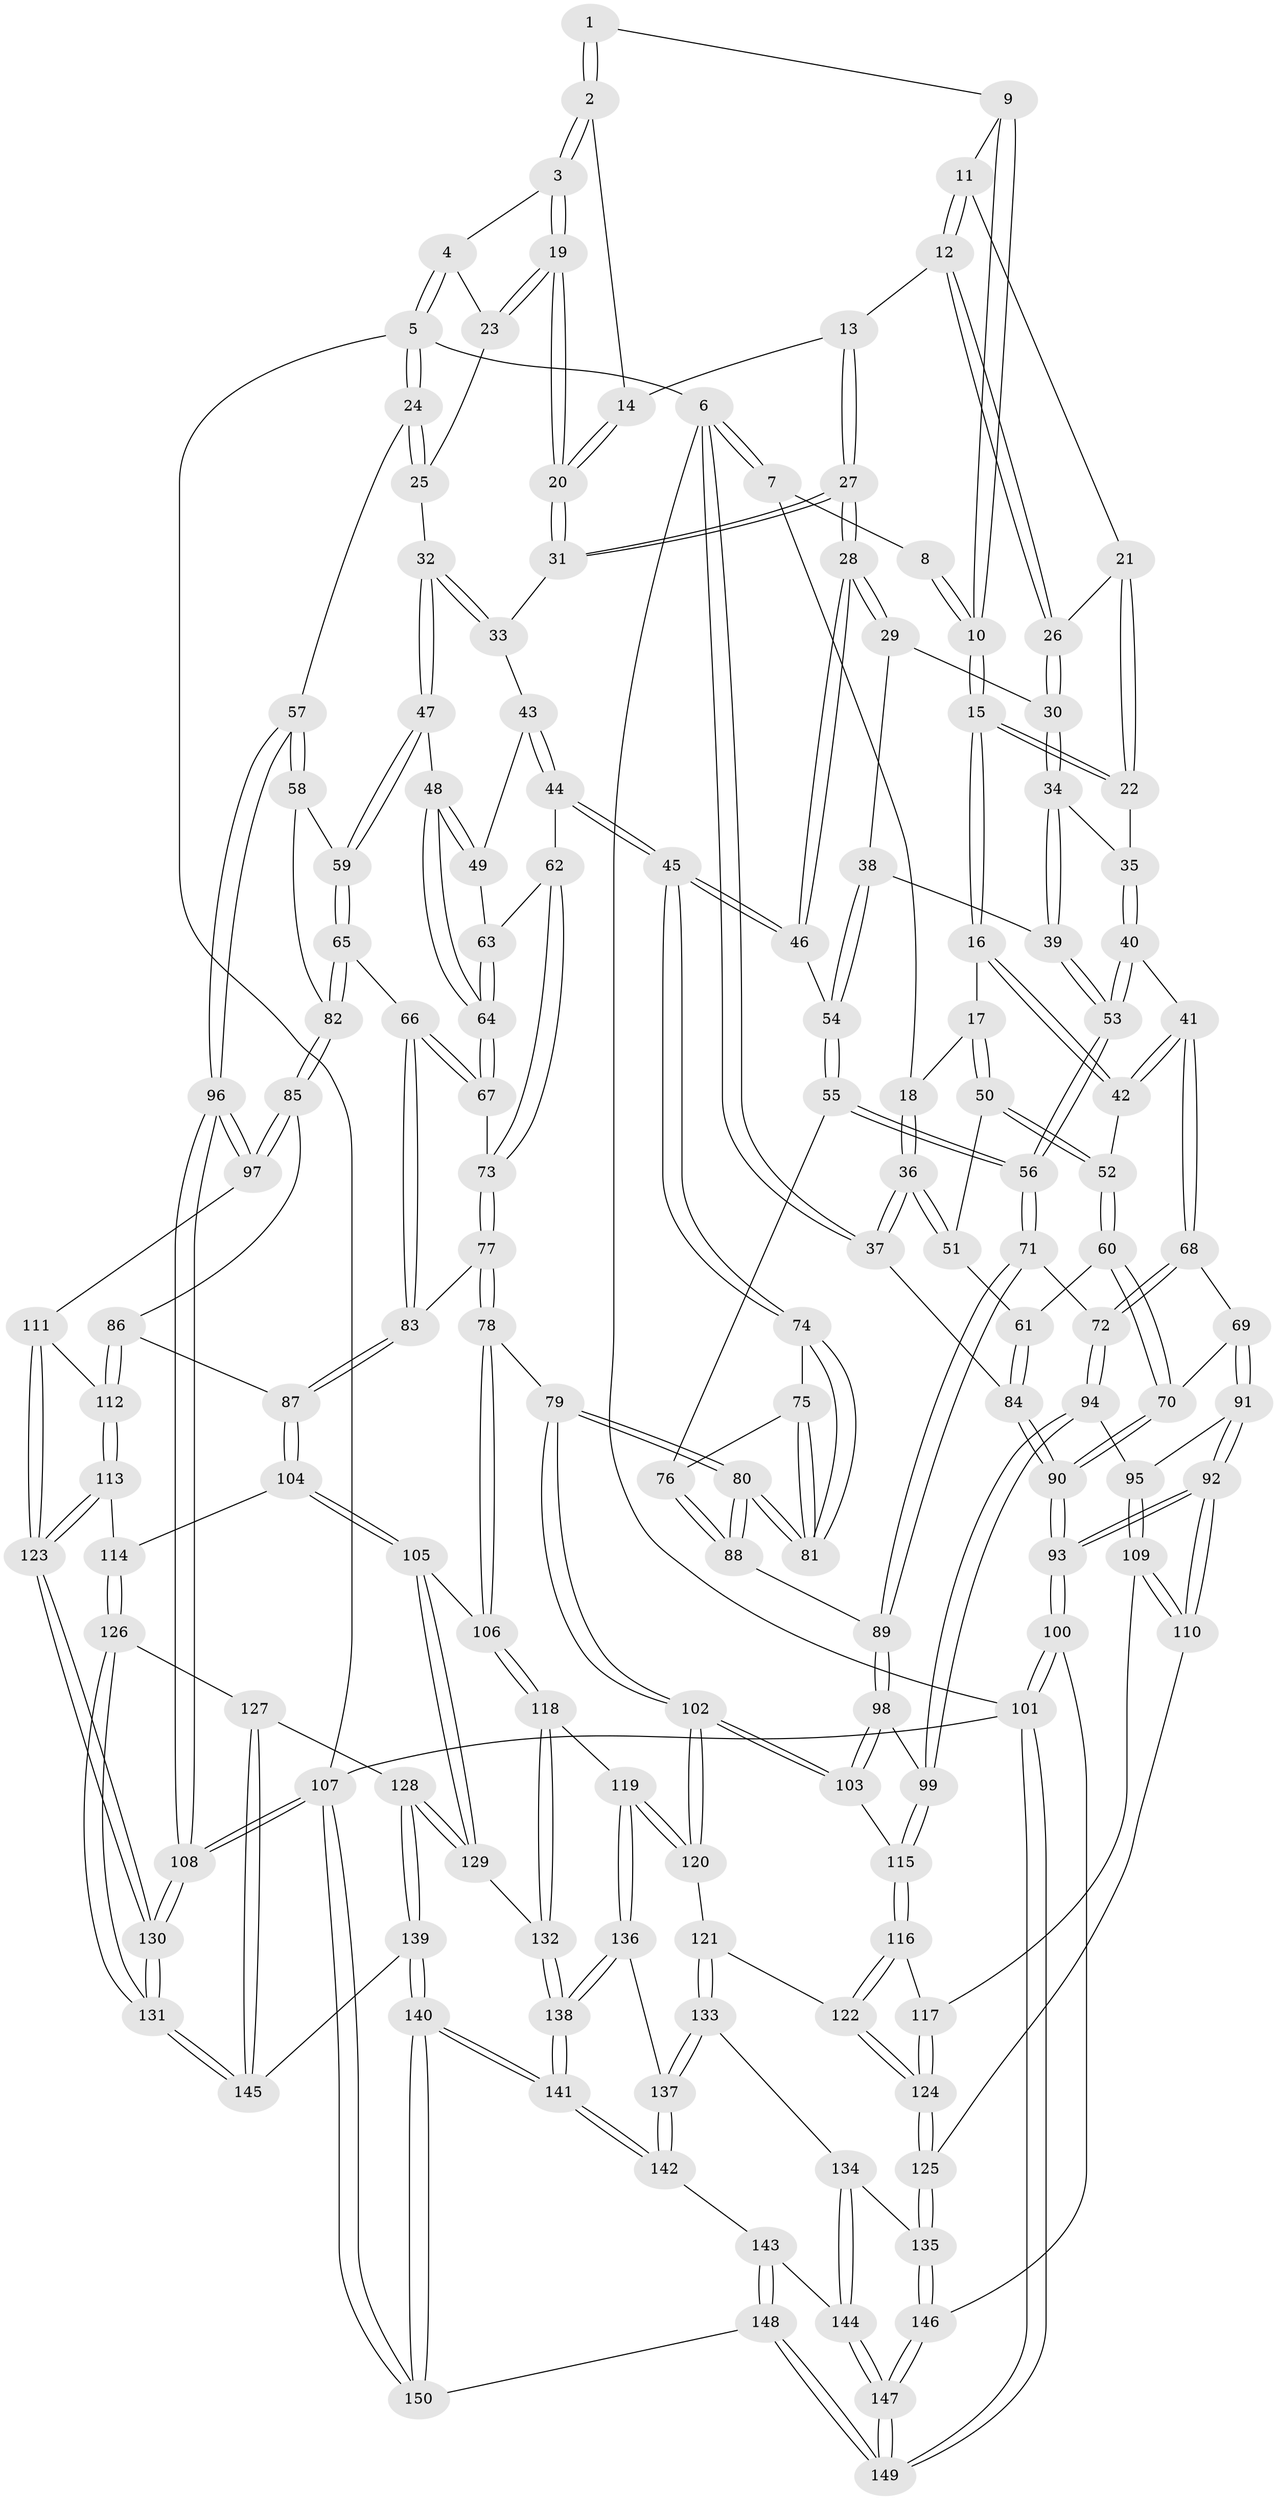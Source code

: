 // coarse degree distribution, {3: 0.1368421052631579, 5: 0.4, 4: 0.37894736842105264, 6: 0.07368421052631578, 7: 0.010526315789473684}
// Generated by graph-tools (version 1.1) at 2025/42/03/06/25 10:42:27]
// undirected, 150 vertices, 372 edges
graph export_dot {
graph [start="1"]
  node [color=gray90,style=filled];
  1 [pos="+0.3833622237524262+0"];
  2 [pos="+0.7164345649621341+0"];
  3 [pos="+0.7918934128316583+0"];
  4 [pos="+1+0"];
  5 [pos="+1+0"];
  6 [pos="+0+0"];
  7 [pos="+0+0"];
  8 [pos="+0.2262634777866677+0"];
  9 [pos="+0.3948685169693625+0"];
  10 [pos="+0.2441953610187361+0.08864073250848732"];
  11 [pos="+0.4101831754926065+0.02340694471276864"];
  12 [pos="+0.5120491152530128+0.12311174559859214"];
  13 [pos="+0.5389048864749243+0.12073456160028648"];
  14 [pos="+0.600437233572339+0.007768908263765912"];
  15 [pos="+0.23142741210853923+0.16236386396241267"];
  16 [pos="+0.19920620189407343+0.17070993839635434"];
  17 [pos="+0.19359410317009432+0.1699500421646485"];
  18 [pos="+0.11888052368815011+0.13845025377961617"];
  19 [pos="+0.7317487834836137+0.15861139312035893"];
  20 [pos="+0.7236067607723811+0.17606667561010206"];
  21 [pos="+0.30303803864939166+0.13889314868720118"];
  22 [pos="+0.23746112248509627+0.16370712940481735"];
  23 [pos="+0.9079903570395669+0.11716380760559889"];
  24 [pos="+1+0.25945411438688337"];
  25 [pos="+0.9133763843127735+0.16610740826730233"];
  26 [pos="+0.46288664669889906+0.17373740027510637"];
  27 [pos="+0.6539892490311586+0.22189088731328765"];
  28 [pos="+0.6488255918232707+0.24530015263871308"];
  29 [pos="+0.5143251339903936+0.2724817459579121"];
  30 [pos="+0.45771311780622226+0.19186597941614214"];
  31 [pos="+0.7192018212694479+0.18655335438361154"];
  32 [pos="+0.8815299908659715+0.2494817065044895"];
  33 [pos="+0.8206037123785822+0.24010435412424153"];
  34 [pos="+0.41311848240480736+0.25681201950115856"];
  35 [pos="+0.26888284257192774+0.19760446167008802"];
  36 [pos="+0+0.2736889342332645"];
  37 [pos="+0+0.281415945995582"];
  38 [pos="+0.5003716059933268+0.2977926554778513"];
  39 [pos="+0.41364396261389796+0.2756521341509603"];
  40 [pos="+0.3125957434421879+0.3123892644951479"];
  41 [pos="+0.2281581623680443+0.3611785976669018"];
  42 [pos="+0.20222037582086558+0.23958727386626752"];
  43 [pos="+0.8014426495569748+0.2778056769594539"];
  44 [pos="+0.6879888679048405+0.34507992990111536"];
  45 [pos="+0.656218260555468+0.33013896518559654"];
  46 [pos="+0.6507432690070882+0.32015786877058766"];
  47 [pos="+0.9052341327982312+0.28917166211685974"];
  48 [pos="+0.8635639720790442+0.3338146138181736"];
  49 [pos="+0.7827694583555039+0.3302284805589956"];
  50 [pos="+0.10985989862994924+0.3002662794008249"];
  51 [pos="+0.06010646854389652+0.30874938678392233"];
  52 [pos="+0.1407142701238376+0.3586346818280447"];
  53 [pos="+0.38685931393090495+0.35791939168916587"];
  54 [pos="+0.5141726898367652+0.362051170297125"];
  55 [pos="+0.46541749270520516+0.41507512883114306"];
  56 [pos="+0.4031486808542675+0.4191892709024238"];
  57 [pos="+1+0.3353009205200995"];
  58 [pos="+1+0.341123202805413"];
  59 [pos="+0.9961193037676606+0.3374421220159745"];
  60 [pos="+0.15343346348720122+0.42787312974587693"];
  61 [pos="+0.12982777968348716+0.41490318166871026"];
  62 [pos="+0.701389572064081+0.35228658238132143"];
  63 [pos="+0.7738149624117747+0.33787425929625947"];
  64 [pos="+0.8327442643767596+0.39378035704075337"];
  65 [pos="+0.8878496129886152+0.44397748588587205"];
  66 [pos="+0.8691417721912658+0.44224827197953775"];
  67 [pos="+0.8317576880420234+0.4010674489189692"];
  68 [pos="+0.20852091059101144+0.4248471977607114"];
  69 [pos="+0.17222910618228846+0.44356744110273133"];
  70 [pos="+0.16404118589591096+0.44097433213719356"];
  71 [pos="+0.3819788105741989+0.4450980097442557"];
  72 [pos="+0.37557600411165+0.4487431931992519"];
  73 [pos="+0.7569859705618522+0.4262451019309439"];
  74 [pos="+0.6490872344513058+0.3566389103117152"];
  75 [pos="+0.5411972118542132+0.45825348877277156"];
  76 [pos="+0.4985781328285742+0.4396162604455288"];
  77 [pos="+0.7433730610831858+0.5308756198762145"];
  78 [pos="+0.6531246806006245+0.5756528338616335"];
  79 [pos="+0.6501469297500273+0.575024898875596"];
  80 [pos="+0.649045533802694+0.5734494800950934"];
  81 [pos="+0.6461623450444216+0.5667068183421489"];
  82 [pos="+0.935170174922272+0.5081864321151546"];
  83 [pos="+0.7962933554935226+0.5375865723263463"];
  84 [pos="+0+0.2886023821491623"];
  85 [pos="+0.9510663970034087+0.5574978708578806"];
  86 [pos="+0.9144994288053924+0.577867923943126"];
  87 [pos="+0.8622952797488568+0.582862063082589"];
  88 [pos="+0.5006963079784902+0.5412737906094501"];
  89 [pos="+0.4580503853214564+0.5577730512151954"];
  90 [pos="+0+0.6180189727447611"];
  91 [pos="+0.19125160601731642+0.5403476884687041"];
  92 [pos="+0+0.7146899888822262"];
  93 [pos="+0+0.7133332678150416"];
  94 [pos="+0.3238176897690001+0.5799844443608456"];
  95 [pos="+0.2113959511246342+0.5682791173813351"];
  96 [pos="+1+0.5799554065977185"];
  97 [pos="+1+0.5842675094229083"];
  98 [pos="+0.45696677585936546+0.5717866089498328"];
  99 [pos="+0.32815866301849406+0.589082799944905"];
  100 [pos="+0+0.7637058064872606"];
  101 [pos="+0+1"];
  102 [pos="+0.5401933211388242+0.6743229319126173"];
  103 [pos="+0.46736950316697273+0.6234767963918529"];
  104 [pos="+0.8176958819312228+0.7011585578532027"];
  105 [pos="+0.7749885152173677+0.7171475610030038"];
  106 [pos="+0.7101650544060917+0.6658067993385519"];
  107 [pos="+1+1"];
  108 [pos="+1+1"];
  109 [pos="+0.18528181273510327+0.6727993981507757"];
  110 [pos="+0+0.7389714670537384"];
  111 [pos="+0.9636971939197532+0.6991997145782821"];
  112 [pos="+0.9303921306766174+0.7046358860191064"];
  113 [pos="+0.903650560606097+0.7317262037507151"];
  114 [pos="+0.9029671418038153+0.7320792355136224"];
  115 [pos="+0.3466225907711166+0.6508050543131604"];
  116 [pos="+0.3318136852743993+0.7166016962215649"];
  117 [pos="+0.22767970838975915+0.6975640296922798"];
  118 [pos="+0.6312834729620904+0.7832283002169385"];
  119 [pos="+0.5566243954430452+0.7674332737982961"];
  120 [pos="+0.5375711928501785+0.6867376999177934"];
  121 [pos="+0.35739010936879256+0.7507686913222287"];
  122 [pos="+0.339736846167825+0.7342652967890055"];
  123 [pos="+1+0.7952730174623319"];
  124 [pos="+0.1885088273875436+0.8569487981034124"];
  125 [pos="+0.18650458643354137+0.8595128756841747"];
  126 [pos="+0.9004827914159718+0.7762848826632116"];
  127 [pos="+0.8519914733784228+0.8623221772196435"];
  128 [pos="+0.8355633932874516+0.8658861767337862"];
  129 [pos="+0.7594423069504493+0.8172465120622571"];
  130 [pos="+1+0.9863028689530078"];
  131 [pos="+1+0.9662148313230627"];
  132 [pos="+0.7030492589458364+0.8429349147955858"];
  133 [pos="+0.36465682328625265+0.7690469897783198"];
  134 [pos="+0.3143310770627312+0.8854349207150433"];
  135 [pos="+0.1968500270507293+0.8863810187246165"];
  136 [pos="+0.5108911549070582+0.8499336759073103"];
  137 [pos="+0.4774738005432572+0.8653863033953453"];
  138 [pos="+0.6559752871280736+0.9434435707650823"];
  139 [pos="+0.8109191359550085+0.976089956802745"];
  140 [pos="+0.7095058133684674+1"];
  141 [pos="+0.6676814062668406+1"];
  142 [pos="+0.44753871590292743+0.9330529466217153"];
  143 [pos="+0.42785070977203166+0.9563660836285264"];
  144 [pos="+0.35689608890129176+0.9333952092831257"];
  145 [pos="+1+0.9420771418739032"];
  146 [pos="+0.18063530375369782+0.9790060760582615"];
  147 [pos="+0.18312361187998086+1"];
  148 [pos="+0.42796524716883866+1"];
  149 [pos="+0.12517052727177858+1"];
  150 [pos="+0.7107894968782543+1"];
  1 -- 2;
  1 -- 2;
  1 -- 9;
  2 -- 3;
  2 -- 3;
  2 -- 14;
  3 -- 4;
  3 -- 19;
  3 -- 19;
  4 -- 5;
  4 -- 5;
  4 -- 23;
  5 -- 6;
  5 -- 24;
  5 -- 24;
  5 -- 107;
  6 -- 7;
  6 -- 7;
  6 -- 37;
  6 -- 37;
  6 -- 101;
  7 -- 8;
  7 -- 18;
  8 -- 10;
  8 -- 10;
  9 -- 10;
  9 -- 10;
  9 -- 11;
  10 -- 15;
  10 -- 15;
  11 -- 12;
  11 -- 12;
  11 -- 21;
  12 -- 13;
  12 -- 26;
  12 -- 26;
  13 -- 14;
  13 -- 27;
  13 -- 27;
  14 -- 20;
  14 -- 20;
  15 -- 16;
  15 -- 16;
  15 -- 22;
  15 -- 22;
  16 -- 17;
  16 -- 42;
  16 -- 42;
  17 -- 18;
  17 -- 50;
  17 -- 50;
  18 -- 36;
  18 -- 36;
  19 -- 20;
  19 -- 20;
  19 -- 23;
  19 -- 23;
  20 -- 31;
  20 -- 31;
  21 -- 22;
  21 -- 22;
  21 -- 26;
  22 -- 35;
  23 -- 25;
  24 -- 25;
  24 -- 25;
  24 -- 57;
  25 -- 32;
  26 -- 30;
  26 -- 30;
  27 -- 28;
  27 -- 28;
  27 -- 31;
  27 -- 31;
  28 -- 29;
  28 -- 29;
  28 -- 46;
  28 -- 46;
  29 -- 30;
  29 -- 38;
  30 -- 34;
  30 -- 34;
  31 -- 33;
  32 -- 33;
  32 -- 33;
  32 -- 47;
  32 -- 47;
  33 -- 43;
  34 -- 35;
  34 -- 39;
  34 -- 39;
  35 -- 40;
  35 -- 40;
  36 -- 37;
  36 -- 37;
  36 -- 51;
  36 -- 51;
  37 -- 84;
  38 -- 39;
  38 -- 54;
  38 -- 54;
  39 -- 53;
  39 -- 53;
  40 -- 41;
  40 -- 53;
  40 -- 53;
  41 -- 42;
  41 -- 42;
  41 -- 68;
  41 -- 68;
  42 -- 52;
  43 -- 44;
  43 -- 44;
  43 -- 49;
  44 -- 45;
  44 -- 45;
  44 -- 62;
  45 -- 46;
  45 -- 46;
  45 -- 74;
  45 -- 74;
  46 -- 54;
  47 -- 48;
  47 -- 59;
  47 -- 59;
  48 -- 49;
  48 -- 49;
  48 -- 64;
  48 -- 64;
  49 -- 63;
  50 -- 51;
  50 -- 52;
  50 -- 52;
  51 -- 61;
  52 -- 60;
  52 -- 60;
  53 -- 56;
  53 -- 56;
  54 -- 55;
  54 -- 55;
  55 -- 56;
  55 -- 56;
  55 -- 76;
  56 -- 71;
  56 -- 71;
  57 -- 58;
  57 -- 58;
  57 -- 96;
  57 -- 96;
  58 -- 59;
  58 -- 82;
  59 -- 65;
  59 -- 65;
  60 -- 61;
  60 -- 70;
  60 -- 70;
  61 -- 84;
  61 -- 84;
  62 -- 63;
  62 -- 73;
  62 -- 73;
  63 -- 64;
  63 -- 64;
  64 -- 67;
  64 -- 67;
  65 -- 66;
  65 -- 82;
  65 -- 82;
  66 -- 67;
  66 -- 67;
  66 -- 83;
  66 -- 83;
  67 -- 73;
  68 -- 69;
  68 -- 72;
  68 -- 72;
  69 -- 70;
  69 -- 91;
  69 -- 91;
  70 -- 90;
  70 -- 90;
  71 -- 72;
  71 -- 89;
  71 -- 89;
  72 -- 94;
  72 -- 94;
  73 -- 77;
  73 -- 77;
  74 -- 75;
  74 -- 81;
  74 -- 81;
  75 -- 76;
  75 -- 81;
  75 -- 81;
  76 -- 88;
  76 -- 88;
  77 -- 78;
  77 -- 78;
  77 -- 83;
  78 -- 79;
  78 -- 106;
  78 -- 106;
  79 -- 80;
  79 -- 80;
  79 -- 102;
  79 -- 102;
  80 -- 81;
  80 -- 81;
  80 -- 88;
  80 -- 88;
  82 -- 85;
  82 -- 85;
  83 -- 87;
  83 -- 87;
  84 -- 90;
  84 -- 90;
  85 -- 86;
  85 -- 97;
  85 -- 97;
  86 -- 87;
  86 -- 112;
  86 -- 112;
  87 -- 104;
  87 -- 104;
  88 -- 89;
  89 -- 98;
  89 -- 98;
  90 -- 93;
  90 -- 93;
  91 -- 92;
  91 -- 92;
  91 -- 95;
  92 -- 93;
  92 -- 93;
  92 -- 110;
  92 -- 110;
  93 -- 100;
  93 -- 100;
  94 -- 95;
  94 -- 99;
  94 -- 99;
  95 -- 109;
  95 -- 109;
  96 -- 97;
  96 -- 97;
  96 -- 108;
  96 -- 108;
  97 -- 111;
  98 -- 99;
  98 -- 103;
  98 -- 103;
  99 -- 115;
  99 -- 115;
  100 -- 101;
  100 -- 101;
  100 -- 146;
  101 -- 149;
  101 -- 149;
  101 -- 107;
  102 -- 103;
  102 -- 103;
  102 -- 120;
  102 -- 120;
  103 -- 115;
  104 -- 105;
  104 -- 105;
  104 -- 114;
  105 -- 106;
  105 -- 129;
  105 -- 129;
  106 -- 118;
  106 -- 118;
  107 -- 108;
  107 -- 108;
  107 -- 150;
  107 -- 150;
  108 -- 130;
  108 -- 130;
  109 -- 110;
  109 -- 110;
  109 -- 117;
  110 -- 125;
  111 -- 112;
  111 -- 123;
  111 -- 123;
  112 -- 113;
  112 -- 113;
  113 -- 114;
  113 -- 123;
  113 -- 123;
  114 -- 126;
  114 -- 126;
  115 -- 116;
  115 -- 116;
  116 -- 117;
  116 -- 122;
  116 -- 122;
  117 -- 124;
  117 -- 124;
  118 -- 119;
  118 -- 132;
  118 -- 132;
  119 -- 120;
  119 -- 120;
  119 -- 136;
  119 -- 136;
  120 -- 121;
  121 -- 122;
  121 -- 133;
  121 -- 133;
  122 -- 124;
  122 -- 124;
  123 -- 130;
  123 -- 130;
  124 -- 125;
  124 -- 125;
  125 -- 135;
  125 -- 135;
  126 -- 127;
  126 -- 131;
  126 -- 131;
  127 -- 128;
  127 -- 145;
  127 -- 145;
  128 -- 129;
  128 -- 129;
  128 -- 139;
  128 -- 139;
  129 -- 132;
  130 -- 131;
  130 -- 131;
  131 -- 145;
  131 -- 145;
  132 -- 138;
  132 -- 138;
  133 -- 134;
  133 -- 137;
  133 -- 137;
  134 -- 135;
  134 -- 144;
  134 -- 144;
  135 -- 146;
  135 -- 146;
  136 -- 137;
  136 -- 138;
  136 -- 138;
  137 -- 142;
  137 -- 142;
  138 -- 141;
  138 -- 141;
  139 -- 140;
  139 -- 140;
  139 -- 145;
  140 -- 141;
  140 -- 141;
  140 -- 150;
  140 -- 150;
  141 -- 142;
  141 -- 142;
  142 -- 143;
  143 -- 144;
  143 -- 148;
  143 -- 148;
  144 -- 147;
  144 -- 147;
  146 -- 147;
  146 -- 147;
  147 -- 149;
  147 -- 149;
  148 -- 149;
  148 -- 149;
  148 -- 150;
}
